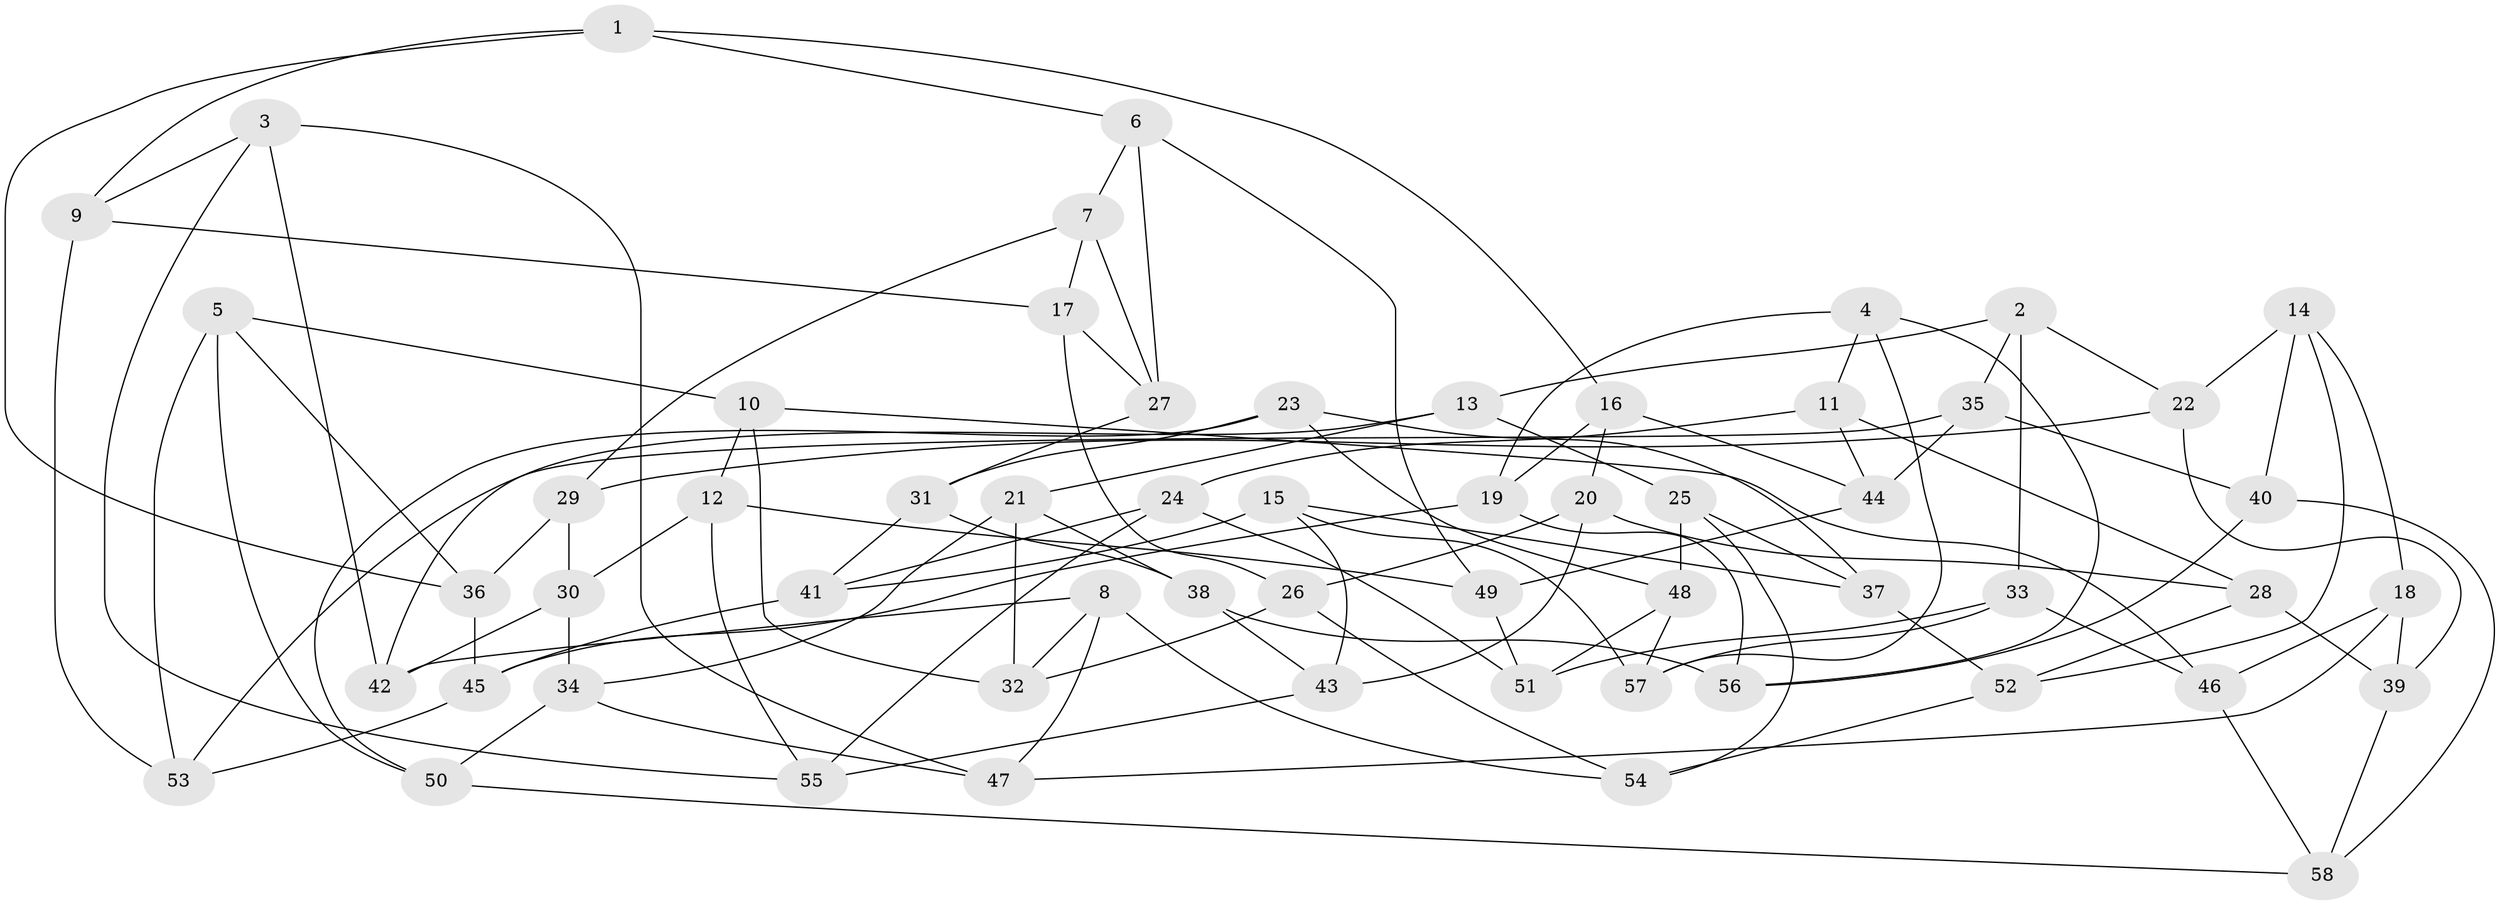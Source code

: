 // coarse degree distribution, {4: 0.5609756097560976, 6: 0.24390243902439024, 3: 0.07317073170731707, 5: 0.12195121951219512}
// Generated by graph-tools (version 1.1) at 2025/38/03/04/25 23:38:14]
// undirected, 58 vertices, 116 edges
graph export_dot {
  node [color=gray90,style=filled];
  1;
  2;
  3;
  4;
  5;
  6;
  7;
  8;
  9;
  10;
  11;
  12;
  13;
  14;
  15;
  16;
  17;
  18;
  19;
  20;
  21;
  22;
  23;
  24;
  25;
  26;
  27;
  28;
  29;
  30;
  31;
  32;
  33;
  34;
  35;
  36;
  37;
  38;
  39;
  40;
  41;
  42;
  43;
  44;
  45;
  46;
  47;
  48;
  49;
  50;
  51;
  52;
  53;
  54;
  55;
  56;
  57;
  58;
  1 -- 16;
  1 -- 36;
  1 -- 9;
  1 -- 6;
  2 -- 22;
  2 -- 35;
  2 -- 33;
  2 -- 13;
  3 -- 55;
  3 -- 9;
  3 -- 47;
  3 -- 42;
  4 -- 19;
  4 -- 56;
  4 -- 11;
  4 -- 57;
  5 -- 50;
  5 -- 36;
  5 -- 53;
  5 -- 10;
  6 -- 27;
  6 -- 49;
  6 -- 7;
  7 -- 27;
  7 -- 17;
  7 -- 29;
  8 -- 32;
  8 -- 47;
  8 -- 42;
  8 -- 54;
  9 -- 53;
  9 -- 17;
  10 -- 12;
  10 -- 46;
  10 -- 32;
  11 -- 24;
  11 -- 28;
  11 -- 44;
  12 -- 49;
  12 -- 30;
  12 -- 55;
  13 -- 42;
  13 -- 25;
  13 -- 21;
  14 -- 40;
  14 -- 18;
  14 -- 52;
  14 -- 22;
  15 -- 41;
  15 -- 37;
  15 -- 57;
  15 -- 43;
  16 -- 44;
  16 -- 19;
  16 -- 20;
  17 -- 26;
  17 -- 27;
  18 -- 46;
  18 -- 47;
  18 -- 39;
  19 -- 45;
  19 -- 56;
  20 -- 28;
  20 -- 26;
  20 -- 43;
  21 -- 32;
  21 -- 38;
  21 -- 34;
  22 -- 39;
  22 -- 29;
  23 -- 31;
  23 -- 37;
  23 -- 48;
  23 -- 50;
  24 -- 41;
  24 -- 55;
  24 -- 51;
  25 -- 37;
  25 -- 48;
  25 -- 54;
  26 -- 32;
  26 -- 54;
  27 -- 31;
  28 -- 39;
  28 -- 52;
  29 -- 36;
  29 -- 30;
  30 -- 42;
  30 -- 34;
  31 -- 38;
  31 -- 41;
  33 -- 51;
  33 -- 46;
  33 -- 57;
  34 -- 47;
  34 -- 50;
  35 -- 40;
  35 -- 44;
  35 -- 53;
  36 -- 45;
  37 -- 52;
  38 -- 56;
  38 -- 43;
  39 -- 58;
  40 -- 58;
  40 -- 56;
  41 -- 45;
  43 -- 55;
  44 -- 49;
  45 -- 53;
  46 -- 58;
  48 -- 57;
  48 -- 51;
  49 -- 51;
  50 -- 58;
  52 -- 54;
}
